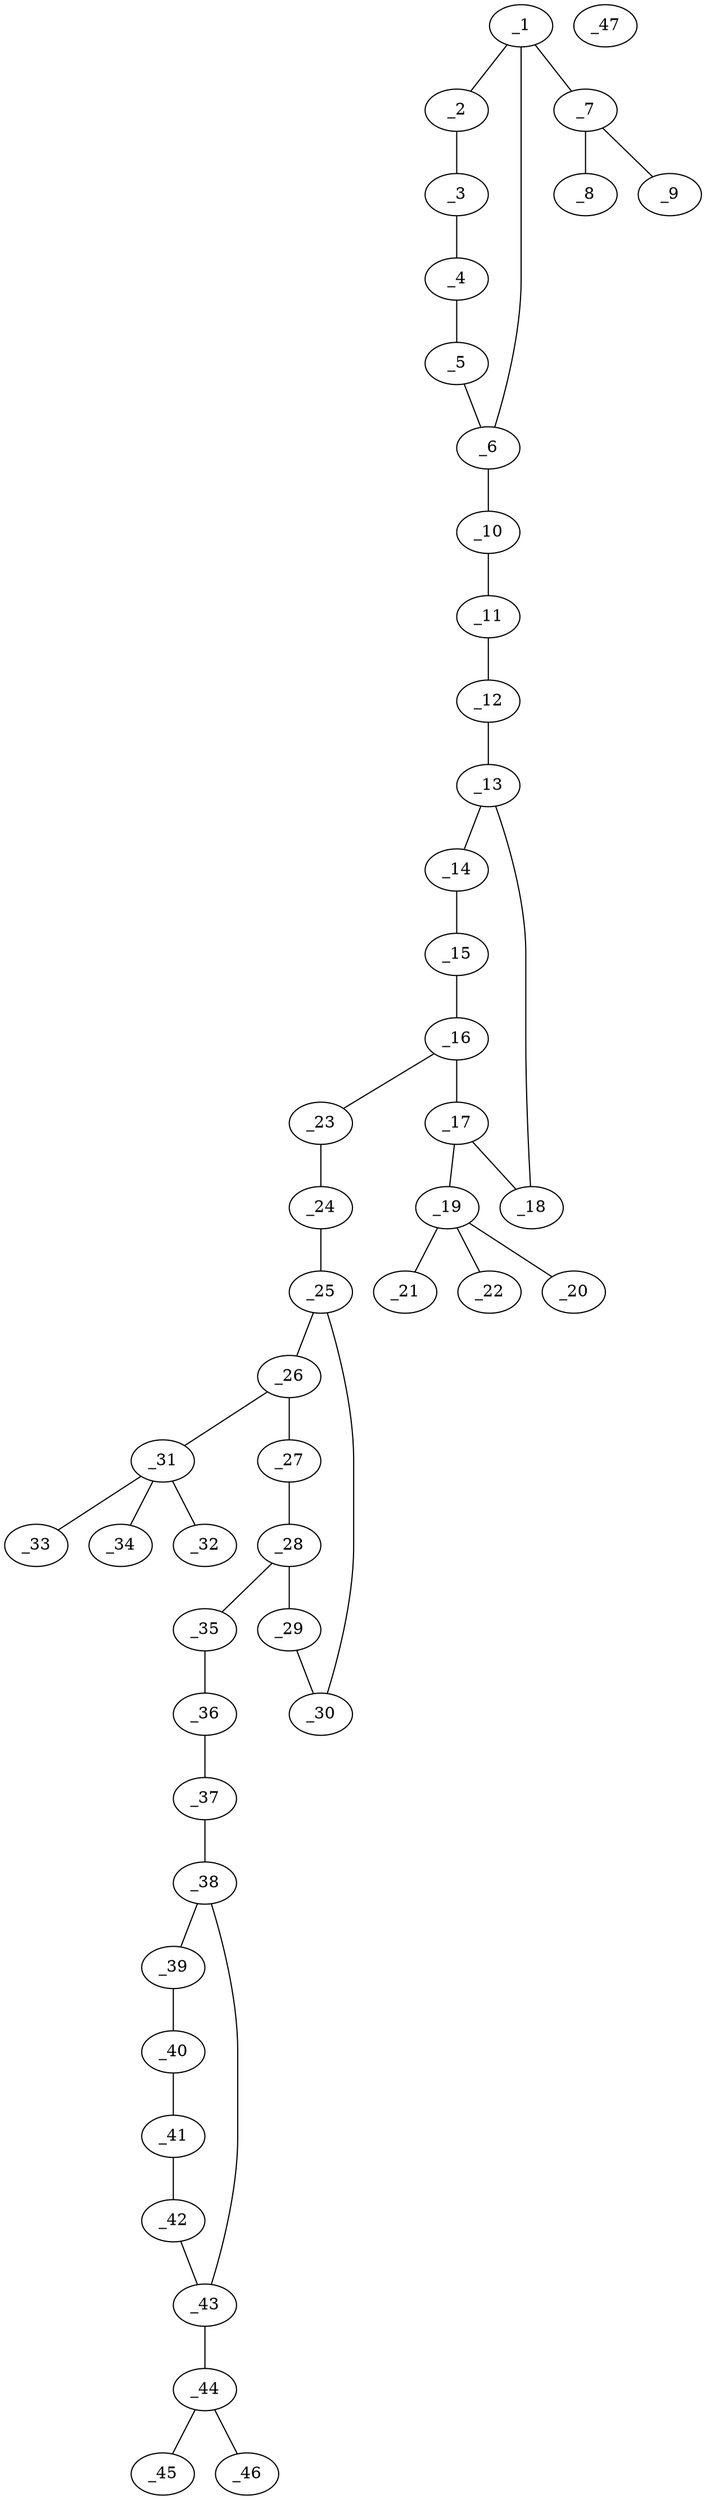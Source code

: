 graph molid633425 {
	_1	 [charge=0,
		chem=1,
		symbol="C  ",
		x="13.2583",
		y="-4.75"];
	_2	 [charge=0,
		chem=1,
		symbol="C  ",
		x="13.2583",
		y="-5.75"];
	_1 -- _2	 [valence=1];
	_6	 [charge=0,
		chem=1,
		symbol="C  ",
		x="12.3923",
		y="-4.25"];
	_1 -- _6	 [valence=2];
	_7	 [charge=0,
		chem=1,
		symbol="C  ",
		x="14.1243",
		y="-4.25"];
	_1 -- _7	 [valence=1];
	_3	 [charge=0,
		chem=1,
		symbol="C  ",
		x="12.3923",
		y="-6.25"];
	_2 -- _3	 [valence=2];
	_4	 [charge=0,
		chem=1,
		symbol="C  ",
		x="11.5262",
		y="-5.75"];
	_3 -- _4	 [valence=1];
	_5	 [charge=0,
		chem=1,
		symbol="C  ",
		x="11.5262",
		y="-4.75"];
	_4 -- _5	 [valence=2];
	_5 -- _6	 [valence=1];
	_10	 [charge=0,
		chem=4,
		symbol="N  ",
		x="12.3923",
		y="-3.25"];
	_6 -- _10	 [valence=1];
	_8	 [charge=0,
		chem=2,
		symbol="O  ",
		x="14.9903",
		y="-4.75"];
	_7 -- _8	 [valence=2];
	_9	 [charge=0,
		chem=2,
		symbol="O  ",
		x="14.1243",
		y="-3.25"];
	_7 -- _9	 [valence=1];
	_11	 [charge=0,
		chem=4,
		symbol="N  ",
		x="11.5263",
		y="-2.75"];
	_10 -- _11	 [valence=2];
	_12	 [charge=0,
		chem=4,
		symbol="N  ",
		x="11.5263",
		y="-1.75"];
	_11 -- _12	 [valence=1];
	_13	 [charge=0,
		chem=1,
		symbol="C  ",
		x="10.6602",
		y="-1.25"];
	_12 -- _13	 [valence=1];
	_14	 [charge=0,
		chem=1,
		symbol="C  ",
		x="9.7942",
		y="-1.75"];
	_13 -- _14	 [valence=1];
	_18	 [charge=0,
		chem=1,
		symbol="C  ",
		x="10.6602",
		y="-0.25"];
	_13 -- _18	 [valence=2];
	_15	 [charge=0,
		chem=1,
		symbol="C  ",
		x="8.9282",
		y="-1.25"];
	_14 -- _15	 [valence=2];
	_16	 [charge=0,
		chem=1,
		symbol="C  ",
		x="8.9282",
		y="-0.25"];
	_15 -- _16	 [valence=1];
	_17	 [charge=0,
		chem=1,
		symbol="C  ",
		x="9.7942",
		y="0.25"];
	_16 -- _17	 [valence=2];
	_23	 [charge=0,
		chem=1,
		symbol="C  ",
		x="8.0622",
		y="0.25"];
	_16 -- _23	 [valence=1];
	_17 -- _18	 [valence=1];
	_19	 [charge=0,
		chem=5,
		symbol="S  ",
		x="9.7942",
		y="1.25"];
	_17 -- _19	 [valence=1];
	_20	 [charge=0,
		chem=2,
		symbol="O  ",
		x="9.7942",
		y="2.25"];
	_19 -- _20	 [valence=2];
	_21	 [charge=0,
		chem=2,
		symbol="O  ",
		x="8.7942",
		y="1.25"];
	_19 -- _21	 [valence=2];
	_22	 [charge=0,
		chem=2,
		symbol="O  ",
		x="10.7942",
		y="1.25"];
	_19 -- _22	 [valence=1];
	_24	 [charge=0,
		chem=1,
		symbol="C  ",
		x="7.1961",
		y="-0.25"];
	_23 -- _24	 [valence=2];
	_25	 [charge=0,
		chem=1,
		symbol="C  ",
		x="6.3301",
		y="0.25"];
	_24 -- _25	 [valence=1];
	_26	 [charge=0,
		chem=1,
		symbol="C  ",
		x="5.4641",
		y="-0.25"];
	_25 -- _26	 [valence=1];
	_30	 [charge=0,
		chem=1,
		symbol="C  ",
		x="6.3301",
		y="1.25"];
	_25 -- _30	 [valence=2];
	_27	 [charge=0,
		chem=1,
		symbol="C  ",
		x="4.5981",
		y="0.25"];
	_26 -- _27	 [valence=2];
	_31	 [charge=0,
		chem=5,
		symbol="S  ",
		x="5.4641",
		y="-1.25"];
	_26 -- _31	 [valence=1];
	_28	 [charge=0,
		chem=1,
		symbol="C  ",
		x="4.5981",
		y="1.25"];
	_27 -- _28	 [valence=1];
	_29	 [charge=0,
		chem=1,
		symbol="C  ",
		x="5.4641",
		y="1.75"];
	_28 -- _29	 [valence=2];
	_35	 [charge=0,
		chem=4,
		symbol="N  ",
		x="3.732",
		y="1.75"];
	_28 -- _35	 [valence=1];
	_29 -- _30	 [valence=1];
	_32	 [charge=0,
		chem=2,
		symbol="O  ",
		x="5.4641",
		y="-2.25"];
	_31 -- _32	 [valence=2];
	_33	 [charge=0,
		chem=2,
		symbol="O  ",
		x="6.4641",
		y="-1.25"];
	_31 -- _33	 [valence=2];
	_34	 [charge=0,
		chem=2,
		symbol="O  ",
		x="4.4641",
		y="-1.25"];
	_31 -- _34	 [valence=1];
	_36	 [charge=0,
		chem=4,
		symbol="N  ",
		x="3.732",
		y="2.75"];
	_35 -- _36	 [valence=2];
	_37	 [charge=0,
		chem=4,
		symbol="N  ",
		x="2.866",
		y="3.25"];
	_36 -- _37	 [valence=1];
	_38	 [charge=0,
		chem=1,
		symbol="C  ",
		x="2.866",
		y="4.25"];
	_37 -- _38	 [valence=1];
	_39	 [charge=0,
		chem=1,
		symbol="C  ",
		x=2,
		y="4.75"];
	_38 -- _39	 [valence=1];
	_43	 [charge=0,
		chem=1,
		symbol="C  ",
		x="3.7321",
		y="4.75"];
	_38 -- _43	 [valence=2];
	_40	 [charge=0,
		chem=1,
		symbol="C  ",
		x=2,
		y="5.75"];
	_39 -- _40	 [valence=2];
	_41	 [charge=0,
		chem=1,
		symbol="C  ",
		x="2.866",
		y="6.25"];
	_40 -- _41	 [valence=1];
	_42	 [charge=0,
		chem=1,
		symbol="C  ",
		x="3.7321",
		y="5.75"];
	_41 -- _42	 [valence=2];
	_42 -- _43	 [valence=1];
	_44	 [charge=0,
		chem=1,
		symbol="C  ",
		x="4.5981",
		y="4.25"];
	_43 -- _44	 [valence=1];
	_45	 [charge=0,
		chem=2,
		symbol="O  ",
		x="5.4641",
		y="4.75"];
	_44 -- _45	 [valence=2];
	_46	 [charge=0,
		chem=2,
		symbol="O  ",
		x="4.5981",
		y="3.25"];
	_44 -- _46	 [valence=1];
	_47	 [charge=0,
		chem=29,
		symbol="Na ",
		x="16.9903",
		y=0];
}
